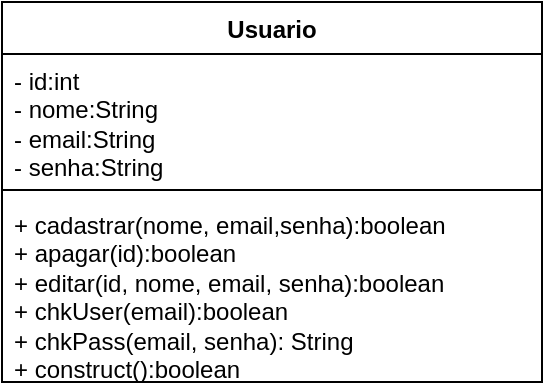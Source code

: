 <mxfile version="26.0.15">
  <diagram name="Página-1" id="GkTMKcXA0Hi1UacExer3">
    <mxGraphModel dx="591" dy="262" grid="1" gridSize="10" guides="1" tooltips="1" connect="1" arrows="1" fold="1" page="1" pageScale="1" pageWidth="827" pageHeight="1169" math="0" shadow="0">
      <root>
        <mxCell id="0" />
        <mxCell id="1" parent="0" />
        <mxCell id="Vb8gpzdpSPszL-QCp0CH-1" value="Usuario" style="swimlane;fontStyle=1;align=center;verticalAlign=top;childLayout=stackLayout;horizontal=1;startSize=26;horizontalStack=0;resizeParent=1;resizeParentMax=0;resizeLast=0;collapsible=1;marginBottom=0;whiteSpace=wrap;html=1;" parent="1" vertex="1">
          <mxGeometry x="280" y="200" width="270" height="190" as="geometry" />
        </mxCell>
        <mxCell id="Vb8gpzdpSPszL-QCp0CH-2" value="- id:int&lt;div&gt;- nome:String&lt;/div&gt;&lt;div&gt;- email:String&lt;/div&gt;&lt;div&gt;- senha:String&lt;/div&gt;" style="text;strokeColor=none;fillColor=none;align=left;verticalAlign=top;spacingLeft=4;spacingRight=4;overflow=hidden;rotatable=0;points=[[0,0.5],[1,0.5]];portConstraint=eastwest;whiteSpace=wrap;html=1;" parent="Vb8gpzdpSPszL-QCp0CH-1" vertex="1">
          <mxGeometry y="26" width="270" height="64" as="geometry" />
        </mxCell>
        <mxCell id="Vb8gpzdpSPszL-QCp0CH-3" value="" style="line;strokeWidth=1;fillColor=none;align=left;verticalAlign=middle;spacingTop=-1;spacingLeft=3;spacingRight=3;rotatable=0;labelPosition=right;points=[];portConstraint=eastwest;strokeColor=inherit;" parent="Vb8gpzdpSPszL-QCp0CH-1" vertex="1">
          <mxGeometry y="90" width="270" height="8" as="geometry" />
        </mxCell>
        <mxCell id="Vb8gpzdpSPszL-QCp0CH-4" value="+ cadastrar(nome, email,senha):boolean&lt;div&gt;+ apagar(id):boolean&lt;/div&gt;&lt;div&gt;+ editar(id, nome, email, senha):boolean&lt;/div&gt;&lt;div&gt;+ chkUser(email):boolean&lt;/div&gt;&lt;div&gt;+ chkPass(email, senha): String&lt;/div&gt;&lt;div&gt;+ construct():boolean&lt;/div&gt;" style="text;strokeColor=none;fillColor=none;align=left;verticalAlign=top;spacingLeft=4;spacingRight=4;overflow=hidden;rotatable=0;points=[[0,0.5],[1,0.5]];portConstraint=eastwest;whiteSpace=wrap;html=1;" parent="Vb8gpzdpSPszL-QCp0CH-1" vertex="1">
          <mxGeometry y="98" width="270" height="92" as="geometry" />
        </mxCell>
      </root>
    </mxGraphModel>
  </diagram>
</mxfile>
